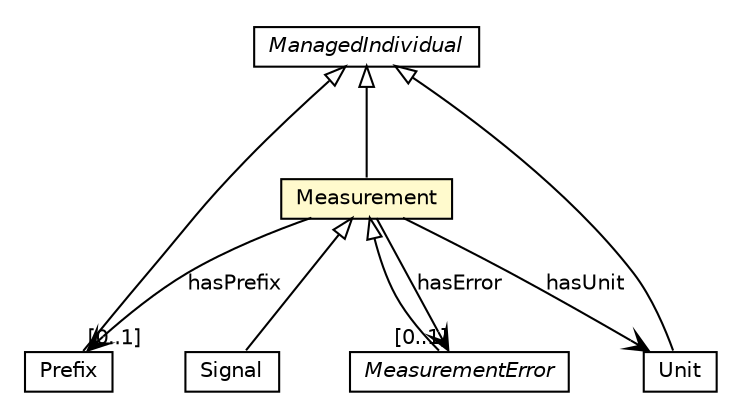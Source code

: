 #!/usr/local/bin/dot
#
# Class diagram 
# Generated by UMLGraph version R5_6-24-gf6e263 (http://www.umlgraph.org/)
#

digraph G {
	edge [fontname="Helvetica",fontsize=10,labelfontname="Helvetica",labelfontsize=10];
	node [fontname="Helvetica",fontsize=10,shape=plaintext];
	nodesep=0.25;
	ranksep=0.5;
	// org.universAAL.ontology.unit.Prefix
	c234457 [label=<<table title="org.universAAL.ontology.unit.Prefix" border="0" cellborder="1" cellspacing="0" cellpadding="2" port="p" href="../unit/Prefix.html">
		<tr><td><table border="0" cellspacing="0" cellpadding="1">
<tr><td align="center" balign="center"> Prefix </td></tr>
		</table></td></tr>
		</table>>, URL="../unit/Prefix.html", fontname="Helvetica", fontcolor="black", fontsize=10.0];
	// org.universAAL.ontology.unit.Unit
	c234458 [label=<<table title="org.universAAL.ontology.unit.Unit" border="0" cellborder="1" cellspacing="0" cellpadding="2" port="p" href="../unit/Unit.html">
		<tr><td><table border="0" cellspacing="0" cellpadding="1">
<tr><td align="center" balign="center"> Unit </td></tr>
		</table></td></tr>
		</table>>, URL="../unit/Unit.html", fontname="Helvetica", fontcolor="black", fontsize=10.0];
	// org.universAAL.ontology.measurement.Signal
	c234467 [label=<<table title="org.universAAL.ontology.measurement.Signal" border="0" cellborder="1" cellspacing="0" cellpadding="2" port="p" href="./Signal.html">
		<tr><td><table border="0" cellspacing="0" cellpadding="1">
<tr><td align="center" balign="center"> Signal </td></tr>
		</table></td></tr>
		</table>>, URL="./Signal.html", fontname="Helvetica", fontcolor="black", fontsize=10.0];
	// org.universAAL.ontology.measurement.MeasurementError
	c234470 [label=<<table title="org.universAAL.ontology.measurement.MeasurementError" border="0" cellborder="1" cellspacing="0" cellpadding="2" port="p" href="./MeasurementError.html">
		<tr><td><table border="0" cellspacing="0" cellpadding="1">
<tr><td align="center" balign="center"><font face="Helvetica-Oblique"> MeasurementError </font></td></tr>
		</table></td></tr>
		</table>>, URL="./MeasurementError.html", fontname="Helvetica", fontcolor="black", fontsize=10.0];
	// org.universAAL.ontology.measurement.Measurement
	c234471 [label=<<table title="org.universAAL.ontology.measurement.Measurement" border="0" cellborder="1" cellspacing="0" cellpadding="2" port="p" bgcolor="lemonChiffon" href="./Measurement.html">
		<tr><td><table border="0" cellspacing="0" cellpadding="1">
<tr><td align="center" balign="center"> Measurement </td></tr>
		</table></td></tr>
		</table>>, URL="./Measurement.html", fontname="Helvetica", fontcolor="black", fontsize=10.0];
	//org.universAAL.ontology.unit.Prefix extends org.universAAL.middleware.owl.ManagedIndividual
	c234936:p -> c234457:p [dir=back,arrowtail=empty];
	//org.universAAL.ontology.unit.Unit extends org.universAAL.middleware.owl.ManagedIndividual
	c234936:p -> c234458:p [dir=back,arrowtail=empty];
	//org.universAAL.ontology.measurement.Signal extends org.universAAL.ontology.measurement.Measurement
	c234471:p -> c234467:p [dir=back,arrowtail=empty];
	//org.universAAL.ontology.measurement.MeasurementError extends org.universAAL.ontology.measurement.Measurement
	c234471:p -> c234470:p [dir=back,arrowtail=empty];
	//org.universAAL.ontology.measurement.Measurement extends org.universAAL.middleware.owl.ManagedIndividual
	c234936:p -> c234471:p [dir=back,arrowtail=empty];
	// org.universAAL.ontology.measurement.Measurement NAVASSOC org.universAAL.ontology.unit.Prefix
	c234471:p -> c234457:p [taillabel="", label="hasPrefix", headlabel="[0..1]", fontname="Helvetica", fontcolor="black", fontsize=10.0, color="black", arrowhead=open];
	// org.universAAL.ontology.measurement.Measurement NAVASSOC org.universAAL.ontology.unit.Unit
	c234471:p -> c234458:p [taillabel="", label="hasUnit", headlabel="", fontname="Helvetica", fontcolor="black", fontsize=10.0, color="black", arrowhead=open];
	// org.universAAL.ontology.measurement.Measurement NAVASSOC org.universAAL.ontology.measurement.MeasurementError
	c234471:p -> c234470:p [taillabel="", label="hasError", headlabel="[0..1]", fontname="Helvetica", fontcolor="black", fontsize=10.0, color="black", arrowhead=open];
	// org.universAAL.middleware.owl.ManagedIndividual
	c234936 [label=<<table title="org.universAAL.middleware.owl.ManagedIndividual" border="0" cellborder="1" cellspacing="0" cellpadding="2" port="p" href="http://java.sun.com/j2se/1.4.2/docs/api/org/universAAL/middleware/owl/ManagedIndividual.html">
		<tr><td><table border="0" cellspacing="0" cellpadding="1">
<tr><td align="center" balign="center"><font face="Helvetica-Oblique"> ManagedIndividual </font></td></tr>
		</table></td></tr>
		</table>>, URL="http://java.sun.com/j2se/1.4.2/docs/api/org/universAAL/middleware/owl/ManagedIndividual.html", fontname="Helvetica", fontcolor="black", fontsize=10.0];
}

